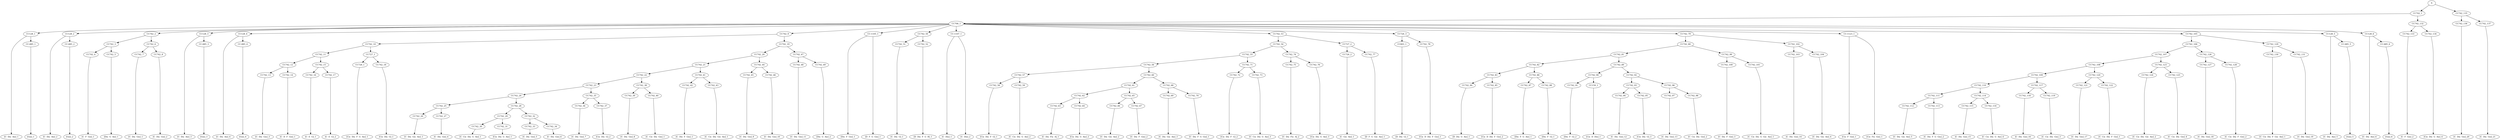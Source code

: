digraph sample{
"S" -> "CC742_1";
"CC742_1" -> "CC706_1";
"CC706_1" -> "CC128_1";
"CC128_1" -> "[C  Dis  Ais]_1";
"CC128_1" -> "CC-685_1";
"CC-685_1" -> "[Gis]_1";
"CC706_1" -> "CC128_2";
"CC128_2" -> "[C  Dis  Ais]_2";
"CC128_2" -> "CC-685_2";
"CC-685_2" -> "[Gis]_2";
"CC706_1" -> "CC742_2";
"CC742_2" -> "CC742_3";
"CC742_3" -> "CC742_4";
"CC742_4" -> "[C  F  Gis]_1";
"CC742_3" -> "CC742_5";
"CC742_5" -> "[Dis  G  Ais]_1";
"CC742_2" -> "CC742_6";
"CC742_6" -> "CC742_7";
"CC742_7" -> "[C  Dis  Gis]_1";
"CC742_6" -> "CC742_8";
"CC742_8" -> "[C  Dis  Gis]_2";
"CC706_1" -> "CC128_3";
"CC128_3" -> "[C  Dis  Ais]_3";
"CC128_3" -> "CC-685_3";
"CC-685_3" -> "[Gis]_3";
"CC706_1" -> "CC128_4";
"CC128_4" -> "[C  Dis  Ais]_4";
"CC128_4" -> "CC-685_4";
"CC-685_4" -> "[Gis]_4";
"CC706_1" -> "CC742_9";
"CC742_9" -> "CC742_10";
"CC742_10" -> "CC742_11";
"CC742_11" -> "CC742_12";
"CC742_12" -> "CC742_13";
"CC742_13" -> "[C  Dis  Gis]_3";
"CC742_12" -> "CC742_14";
"CC742_14" -> "[C  D  F  Gis]_1";
"CC742_11" -> "CC742_15";
"CC742_15" -> "CC742_16";
"CC742_16" -> "[C  E  G]_1";
"CC742_15" -> "CC742_17";
"CC742_17" -> "[C  E  G]_2";
"CC742_10" -> "CC727_1";
"CC727_1" -> "CC726_1";
"CC726_1" -> "[Cis  Dis  F  G  Ais]_1";
"CC727_1" -> "CC742_18";
"CC742_18" -> "[Cis  Dis  G]_1";
"CC742_9" -> "CC742_19";
"CC742_19" -> "CC742_20";
"CC742_20" -> "CC742_21";
"CC742_21" -> "CC742_22";
"CC742_22" -> "CC742_23";
"CC742_23" -> "CC742_24";
"CC742_24" -> "CC742_25";
"CC742_25" -> "CC742_26";
"CC742_26" -> "[C  Dis  Gis  Ais]_1";
"CC742_25" -> "CC742_27";
"CC742_27" -> "[C  Dis  Gis]_4";
"CC742_24" -> "CC742_28";
"CC742_28" -> "CC742_29";
"CC742_29" -> "CC742_30";
"CC742_30" -> "[C  Cis  Dis  G  Ais]_1";
"CC742_29" -> "CC742_31";
"CC742_31" -> "[Cis  Dis  G  Ais]_1";
"CC742_28" -> "CC742_32";
"CC742_32" -> "CC742_33";
"CC742_33" -> "[C  Dis  Gis]_5";
"CC742_32" -> "CC742_34";
"CC742_34" -> "[C  Dis  Gis]_6";
"CC742_23" -> "CC742_35";
"CC742_35" -> "CC742_36";
"CC742_36" -> "[C  Dis  Gis]_7";
"CC742_35" -> "CC742_37";
"CC742_37" -> "[Cis  Dis  G]_2";
"CC742_22" -> "CC742_38";
"CC742_38" -> "CC742_39";
"CC742_39" -> "[C  Dis  Gis]_8";
"CC742_38" -> "CC742_40";
"CC742_40" -> "[C  Cis  Dis  Gis]_1";
"CC742_21" -> "CC742_41";
"CC742_41" -> "CC742_42";
"CC742_42" -> "[C  Dis  F  Gis]_1";
"CC742_41" -> "CC742_43";
"CC742_43" -> "[C  Cis  Dis  Gis  Ais]_1";
"CC742_20" -> "CC742_44";
"CC742_44" -> "CC742_45";
"CC742_45" -> "[C  Dis  Gis]_9";
"CC742_44" -> "CC742_46";
"CC742_46" -> "[C  Dis  Gis]_10";
"CC742_19" -> "CC742_47";
"CC742_47" -> "CC742_48";
"CC742_48" -> "[C  Dis  Gis]_11";
"CC742_47" -> "CC742_49";
"CC742_49" -> "[Dis  G  Ais]_2";
"CC706_1" -> "CC-1105_1";
"CC-1105_1" -> "[Dis  F  Gis]_1";
"CC-1105_1" -> "[D  F  G  Gis]_1";
"CC706_1" -> "CC742_50";
"CC742_50" -> "CC742_51";
"CC742_51" -> "[C  Dis  G]_1";
"CC742_50" -> "CC742_52";
"CC742_52" -> "[D  Dis  F  G  B]_1";
"CC706_1" -> "CC-1107_1";
"CC-1107_1" -> "[C  Dis]_1";
"CC-1107_1" -> "[C  Dis]_2";
"CC706_1" -> "CC742_53";
"CC742_53" -> "CC742_54";
"CC742_54" -> "CC742_55";
"CC742_55" -> "CC742_56";
"CC742_56" -> "CC742_57";
"CC742_57" -> "CC742_58";
"CC742_58" -> "[Cis  Dis  F  G]_1";
"CC742_57" -> "CC742_59";
"CC742_59" -> "[C  Cis  Dis  G  Ais]_2";
"CC742_56" -> "CC742_60";
"CC742_60" -> "CC742_61";
"CC742_61" -> "CC742_62";
"CC742_62" -> "CC742_63";
"CC742_63" -> "[C  Dis  Fis  A]_1";
"CC742_62" -> "CC742_64";
"CC742_64" -> "[Cis  Dis  G  Ais]_2";
"CC742_61" -> "CC742_65";
"CC742_65" -> "CC742_66";
"CC742_66" -> "[C  Dis  Gis  Ais]_2";
"CC742_65" -> "CC742_67";
"CC742_67" -> "[C  Dis  F  Gis]_2";
"CC742_60" -> "CC742_68";
"CC742_68" -> "CC742_69";
"CC742_69" -> "[C  Dis  Gis  Ais]_3";
"CC742_68" -> "CC742_70";
"CC742_70" -> "[C  Dis  F  G  Gis]_1";
"CC742_55" -> "CC742_71";
"CC742_71" -> "CC742_72";
"CC742_72" -> "[Cis  Dis  F  G]_2";
"CC742_71" -> "CC742_73";
"CC742_73" -> "[C  Cis  Dis  G  Ais]_3";
"CC742_54" -> "CC742_74";
"CC742_74" -> "CC742_75";
"CC742_75" -> "[C  Dis  Fis  A]_2";
"CC742_74" -> "CC742_76";
"CC742_76" -> "[Cis  Dis  G  Ais]_3";
"CC742_53" -> "CC727_2";
"CC727_2" -> "CC726_2";
"CC726_2" -> "[C  Gis  Ais]_1";
"CC727_2" -> "CC742_77";
"CC742_77" -> "[D  F  G  Gis  Ais]_1";
"CC706_1" -> "CC726_3";
"CC726_3" -> "CC603_1";
"CC603_1" -> "[D  Dis  G]_1";
"CC726_3" -> "CC742_78";
"CC742_78" -> "[Cis  D  Dis  F  Gis]_1";
"CC706_1" -> "CC742_79";
"CC742_79" -> "CC742_80";
"CC742_80" -> "CC742_81";
"CC742_81" -> "CC742_82";
"CC742_82" -> "CC742_83";
"CC742_83" -> "CC742_84";
"CC742_84" -> "[D  Dis  G  Ais]_1";
"CC742_83" -> "CC742_85";
"CC742_85" -> "[Cis  D  Dis  F  Gis]_2";
"CC742_82" -> "CC742_86";
"CC742_86" -> "CC742_87";
"CC742_87" -> "[Dis  F  G  Ais]_1";
"CC742_86" -> "CC742_88";
"CC742_88" -> "[Dis  F  G]_1";
"CC742_81" -> "CC742_89";
"CC742_89" -> "CC742_90";
"CC742_90" -> "CC742_91";
"CC742_91" -> "[Dis  F  G]_2";
"CC742_90" -> "CC159_1";
"CC159_1" -> "[Cis  D  Dis]_1";
"CC742_89" -> "CC742_92";
"CC742_92" -> "CC742_93";
"CC742_93" -> "CC742_94";
"CC742_94" -> "[C  Dis  Gis]_12";
"CC742_93" -> "CC742_95";
"CC742_95" -> "[Cis  Dis  G]_3";
"CC742_92" -> "CC742_96";
"CC742_96" -> "CC742_97";
"CC742_97" -> "[C  Dis  Gis]_13";
"CC742_96" -> "CC742_98";
"CC742_98" -> "[C  Cis  Dis  Gis]_2";
"CC742_80" -> "CC742_99";
"CC742_99" -> "CC742_100";
"CC742_100" -> "[C  Dis  F  Gis]_3";
"CC742_99" -> "CC742_101";
"CC742_101" -> "[C  Cis  Dis  G  Gis  Ais]_1";
"CC742_79" -> "CC742_102";
"CC742_102" -> "CC742_103";
"CC742_103" -> "[C  Dis  Gis]_14";
"CC742_102" -> "CC742_104";
"CC742_104" -> "[C  Dis  Gis  Ais]_4";
"CC706_1" -> "CC-1123_1";
"CC-1123_1" -> "[Cis  F  Gis]_1";
"CC-1123_1" -> "[Cis  Fis  Gis]_1";
"CC706_1" -> "CC742_105";
"CC742_105" -> "CC742_106";
"CC742_106" -> "CC742_107";
"CC742_107" -> "CC742_108";
"CC742_108" -> "CC742_109";
"CC742_109" -> "CC742_110";
"CC742_110" -> "CC742_111";
"CC742_111" -> "CC742_112";
"CC742_112" -> "[C  Dis  Gis  Ais]_5";
"CC742_111" -> "CC742_113";
"CC742_113" -> "[C  Dis  F  G  Gis]_2";
"CC742_110" -> "CC742_114";
"CC742_114" -> "CC742_115";
"CC742_115" -> "[C  Dis  Gis]_15";
"CC742_114" -> "CC742_116";
"CC742_116" -> "[C  Cis  Dis  G  Ais]_4";
"CC742_109" -> "CC742_117";
"CC742_117" -> "CC742_118";
"CC742_118" -> "[C  Dis  Gis]_16";
"CC742_117" -> "CC742_119";
"CC742_119" -> "[C  Cis  Dis  Gis]_3";
"CC742_108" -> "CC742_120";
"CC742_120" -> "CC742_121";
"CC742_121" -> "[C  Dis  Gis]_17";
"CC742_120" -> "CC742_122";
"CC742_122" -> "[C  Cis  Dis  F  Gis]_1";
"CC742_107" -> "CC742_123";
"CC742_123" -> "CC742_124";
"CC742_124" -> "[C  Cis  Dis  Gis  Ais]_2";
"CC742_123" -> "CC742_125";
"CC742_125" -> "[C  Cis  Dis  Gis]_4";
"CC742_106" -> "CC742_126";
"CC742_126" -> "CC742_127";
"CC742_127" -> "[C  Dis  Gis]_18";
"CC742_126" -> "CC742_128";
"CC742_128" -> "[C  Cis  Dis  F  Gis]_2";
"CC742_105" -> "CC742_129";
"CC742_129" -> "CC742_130";
"CC742_130" -> "[C  Cis  Dis  F  Gis  Ais]_1";
"CC742_129" -> "CC742_131";
"CC742_131" -> "[C  Dis  Gis]_19";
"CC706_1" -> "CC128_5";
"CC128_5" -> "[C  Dis  Ais]_5";
"CC128_5" -> "CC-685_5";
"CC-685_5" -> "[Gis]_5";
"CC706_1" -> "CC128_6";
"CC128_6" -> "[C  Dis  Ais]_6";
"CC128_6" -> "CC-685_6";
"CC-685_6" -> "[Gis]_6";
"CC742_1" -> "CC742_132";
"CC742_132" -> "CC742_133";
"CC742_133" -> "[C  F  Gis]_2";
"CC742_132" -> "CC742_134";
"CC742_134" -> "[Cis  Dis  G  Ais]_4";
"S" -> "CC742_135";
"CC742_135" -> "CC742_136";
"CC742_136" -> "[C  Dis  Gis]_20";
"CC742_135" -> "CC742_137";
"CC742_137" -> "[C  Dis  Gis]_21";

{rank = min; "S";}
{rank = same; "CC742_1"; "CC742_135";}
{rank = same; "CC706_1"; "CC742_132"; "CC742_136"; "CC742_137";}
{rank = same; "CC128_1"; "CC128_2"; "CC742_2"; "CC128_3"; "CC128_4"; "CC742_9"; "CC-1105_1"; "CC742_50"; "CC-1107_1"; "CC742_53"; "CC726_3"; "CC742_79"; "CC-1123_1"; "CC742_105"; "CC128_5"; "CC128_6"; "CC742_133"; "CC742_134";}
{rank = same; "CC-685_1"; "CC-685_2"; "CC742_3"; "CC742_6"; "CC-685_3"; "CC-685_4"; "CC742_10"; "CC742_19"; "CC742_51"; "CC742_52"; "CC742_54"; "CC727_2"; "CC603_1"; "CC742_78"; "CC742_80"; "CC742_102"; "CC742_106"; "CC742_129"; "CC-685_5"; "CC-685_6";}
{rank = same; "CC742_4"; "CC742_5"; "CC742_7"; "CC742_8"; "CC742_11"; "CC727_1"; "CC742_20"; "CC742_47"; "CC742_55"; "CC742_74"; "CC726_2"; "CC742_77"; "CC742_81"; "CC742_99"; "CC742_103"; "CC742_104"; "CC742_107"; "CC742_126"; "CC742_130"; "CC742_131";}
{rank = same; "CC742_12"; "CC742_15"; "CC726_1"; "CC742_18"; "CC742_21"; "CC742_44"; "CC742_48"; "CC742_49"; "CC742_56"; "CC742_71"; "CC742_75"; "CC742_76"; "CC742_82"; "CC742_89"; "CC742_100"; "CC742_101"; "CC742_108"; "CC742_123"; "CC742_127"; "CC742_128";}
{rank = same; "CC742_13"; "CC742_14"; "CC742_16"; "CC742_17"; "CC742_22"; "CC742_41"; "CC742_45"; "CC742_46"; "CC742_57"; "CC742_60"; "CC742_72"; "CC742_73"; "CC742_83"; "CC742_86"; "CC742_90"; "CC742_92"; "CC742_109"; "CC742_120"; "CC742_124"; "CC742_125";}
{rank = same; "CC742_23"; "CC742_38"; "CC742_42"; "CC742_43"; "CC742_58"; "CC742_59"; "CC742_61"; "CC742_68"; "CC742_84"; "CC742_85"; "CC742_87"; "CC742_88"; "CC742_91"; "CC159_1"; "CC742_93"; "CC742_96"; "CC742_110"; "CC742_117"; "CC742_121"; "CC742_122";}
{rank = same; "CC742_24"; "CC742_35"; "CC742_39"; "CC742_40"; "CC742_62"; "CC742_65"; "CC742_69"; "CC742_70"; "CC742_94"; "CC742_95"; "CC742_97"; "CC742_98"; "CC742_111"; "CC742_114"; "CC742_118"; "CC742_119";}
{rank = same; "CC742_25"; "CC742_28"; "CC742_36"; "CC742_37"; "CC742_63"; "CC742_64"; "CC742_66"; "CC742_67"; "CC742_112"; "CC742_113"; "CC742_115"; "CC742_116";}
{rank = same; "CC742_26"; "CC742_27"; "CC742_29"; "CC742_32";}
{rank = same; "CC742_30"; "CC742_31"; "CC742_33"; "CC742_34";}
{rank = same; "[C  Cis  Dis  F  Gis  Ais]_1"; "[C  Cis  Dis  F  Gis]_1"; "[C  Cis  Dis  F  Gis]_2"; "[C  Cis  Dis  G  Ais]_1"; "[C  Cis  Dis  G  Ais]_2"; "[C  Cis  Dis  G  Ais]_3"; "[C  Cis  Dis  G  Ais]_4"; "[C  Cis  Dis  G  Gis  Ais]_1"; "[C  Cis  Dis  Gis  Ais]_1"; "[C  Cis  Dis  Gis  Ais]_2"; "[C  Cis  Dis  Gis]_1"; "[C  Cis  Dis  Gis]_2"; "[C  Cis  Dis  Gis]_3"; "[C  Cis  Dis  Gis]_4"; "[C  D  F  Gis]_1"; "[C  Dis  Ais]_1"; "[C  Dis  Ais]_2"; "[C  Dis  Ais]_3"; "[C  Dis  Ais]_4"; "[C  Dis  Ais]_5"; "[C  Dis  Ais]_6"; "[C  Dis  F  G  Gis]_1"; "[C  Dis  F  G  Gis]_2"; "[C  Dis  F  Gis]_1"; "[C  Dis  F  Gis]_2"; "[C  Dis  F  Gis]_3"; "[C  Dis  Fis  A]_1"; "[C  Dis  Fis  A]_2"; "[C  Dis  G]_1"; "[C  Dis  Gis  Ais]_1"; "[C  Dis  Gis  Ais]_2"; "[C  Dis  Gis  Ais]_3"; "[C  Dis  Gis  Ais]_4"; "[C  Dis  Gis  Ais]_5"; "[C  Dis  Gis]_1"; "[C  Dis  Gis]_2"; "[C  Dis  Gis]_3"; "[C  Dis  Gis]_4"; "[C  Dis  Gis]_5"; "[C  Dis  Gis]_6"; "[C  Dis  Gis]_7"; "[C  Dis  Gis]_8"; "[C  Dis  Gis]_9"; "[C  Dis  Gis]_10"; "[C  Dis  Gis]_11"; "[C  Dis  Gis]_12"; "[C  Dis  Gis]_13"; "[C  Dis  Gis]_14"; "[C  Dis  Gis]_15"; "[C  Dis  Gis]_16"; "[C  Dis  Gis]_17"; "[C  Dis  Gis]_18"; "[C  Dis  Gis]_19"; "[C  Dis  Gis]_20"; "[C  Dis  Gis]_21"; "[C  Dis]_1"; "[C  Dis]_2"; "[C  E  G]_1"; "[C  E  G]_2"; "[C  F  Gis]_1"; "[C  F  Gis]_2"; "[C  Gis  Ais]_1"; "[Cis  D  Dis  F  Gis]_1"; "[Cis  D  Dis  F  Gis]_2"; "[Cis  D  Dis]_1"; "[Cis  Dis  F  G  Ais]_1"; "[Cis  Dis  F  G]_1"; "[Cis  Dis  F  G]_2"; "[Cis  Dis  G  Ais]_1"; "[Cis  Dis  G  Ais]_2"; "[Cis  Dis  G  Ais]_3"; "[Cis  Dis  G  Ais]_4"; "[Cis  Dis  G]_1"; "[Cis  Dis  G]_2"; "[Cis  Dis  G]_3"; "[Cis  F  Gis]_1"; "[Cis  Fis  Gis]_1"; "[D  Dis  F  G  B]_1"; "[D  Dis  G  Ais]_1"; "[D  Dis  G]_1"; "[D  F  G  Gis  Ais]_1"; "[D  F  G  Gis]_1"; "[Dis  F  G  Ais]_1"; "[Dis  F  G]_1"; "[Dis  F  G]_2"; "[Dis  F  Gis]_1"; "[Dis  G  Ais]_1"; "[Dis  G  Ais]_2"; "[Gis]_1"; "[Gis]_2"; "[Gis]_3"; "[Gis]_4"; "[Gis]_5"; "[Gis]_6";}
}